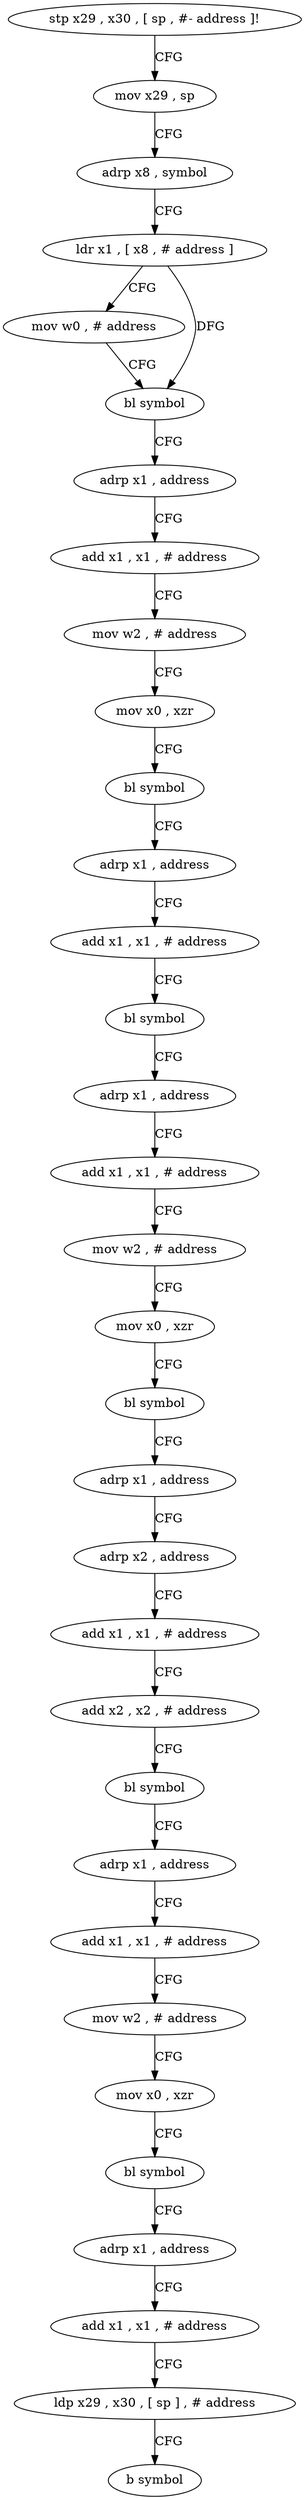 digraph "func" {
"4360300" [label = "stp x29 , x30 , [ sp , #- address ]!" ]
"4360304" [label = "mov x29 , sp" ]
"4360308" [label = "adrp x8 , symbol" ]
"4360312" [label = "ldr x1 , [ x8 , # address ]" ]
"4360316" [label = "mov w0 , # address" ]
"4360320" [label = "bl symbol" ]
"4360324" [label = "adrp x1 , address" ]
"4360328" [label = "add x1 , x1 , # address" ]
"4360332" [label = "mov w2 , # address" ]
"4360336" [label = "mov x0 , xzr" ]
"4360340" [label = "bl symbol" ]
"4360344" [label = "adrp x1 , address" ]
"4360348" [label = "add x1 , x1 , # address" ]
"4360352" [label = "bl symbol" ]
"4360356" [label = "adrp x1 , address" ]
"4360360" [label = "add x1 , x1 , # address" ]
"4360364" [label = "mov w2 , # address" ]
"4360368" [label = "mov x0 , xzr" ]
"4360372" [label = "bl symbol" ]
"4360376" [label = "adrp x1 , address" ]
"4360380" [label = "adrp x2 , address" ]
"4360384" [label = "add x1 , x1 , # address" ]
"4360388" [label = "add x2 , x2 , # address" ]
"4360392" [label = "bl symbol" ]
"4360396" [label = "adrp x1 , address" ]
"4360400" [label = "add x1 , x1 , # address" ]
"4360404" [label = "mov w2 , # address" ]
"4360408" [label = "mov x0 , xzr" ]
"4360412" [label = "bl symbol" ]
"4360416" [label = "adrp x1 , address" ]
"4360420" [label = "add x1 , x1 , # address" ]
"4360424" [label = "ldp x29 , x30 , [ sp ] , # address" ]
"4360428" [label = "b symbol" ]
"4360300" -> "4360304" [ label = "CFG" ]
"4360304" -> "4360308" [ label = "CFG" ]
"4360308" -> "4360312" [ label = "CFG" ]
"4360312" -> "4360316" [ label = "CFG" ]
"4360312" -> "4360320" [ label = "DFG" ]
"4360316" -> "4360320" [ label = "CFG" ]
"4360320" -> "4360324" [ label = "CFG" ]
"4360324" -> "4360328" [ label = "CFG" ]
"4360328" -> "4360332" [ label = "CFG" ]
"4360332" -> "4360336" [ label = "CFG" ]
"4360336" -> "4360340" [ label = "CFG" ]
"4360340" -> "4360344" [ label = "CFG" ]
"4360344" -> "4360348" [ label = "CFG" ]
"4360348" -> "4360352" [ label = "CFG" ]
"4360352" -> "4360356" [ label = "CFG" ]
"4360356" -> "4360360" [ label = "CFG" ]
"4360360" -> "4360364" [ label = "CFG" ]
"4360364" -> "4360368" [ label = "CFG" ]
"4360368" -> "4360372" [ label = "CFG" ]
"4360372" -> "4360376" [ label = "CFG" ]
"4360376" -> "4360380" [ label = "CFG" ]
"4360380" -> "4360384" [ label = "CFG" ]
"4360384" -> "4360388" [ label = "CFG" ]
"4360388" -> "4360392" [ label = "CFG" ]
"4360392" -> "4360396" [ label = "CFG" ]
"4360396" -> "4360400" [ label = "CFG" ]
"4360400" -> "4360404" [ label = "CFG" ]
"4360404" -> "4360408" [ label = "CFG" ]
"4360408" -> "4360412" [ label = "CFG" ]
"4360412" -> "4360416" [ label = "CFG" ]
"4360416" -> "4360420" [ label = "CFG" ]
"4360420" -> "4360424" [ label = "CFG" ]
"4360424" -> "4360428" [ label = "CFG" ]
}
